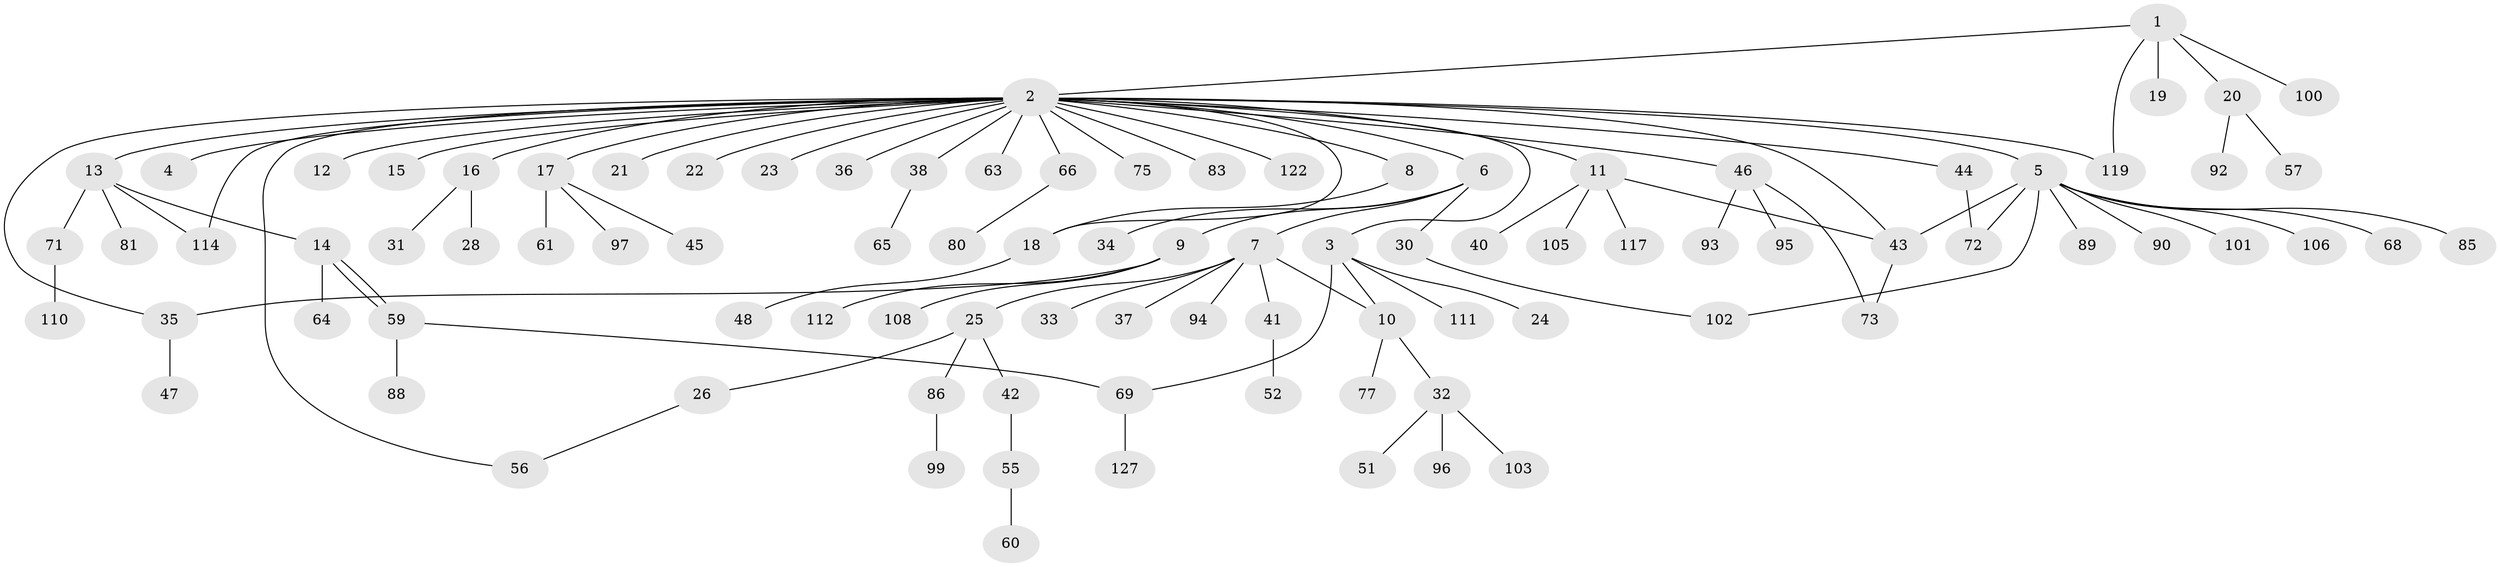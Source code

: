 // Generated by graph-tools (version 1.1) at 2025/23/03/03/25 07:23:52]
// undirected, 94 vertices, 106 edges
graph export_dot {
graph [start="1"]
  node [color=gray90,style=filled];
  1 [super="+98"];
  2 [super="+78"];
  3 [super="+49"];
  4;
  5 [super="+58"];
  6 [super="+29"];
  7 [super="+125"];
  8;
  9 [super="+39"];
  10;
  11 [super="+87"];
  12;
  13 [super="+62"];
  14 [super="+107"];
  15 [super="+50"];
  16;
  17 [super="+74"];
  18 [super="+116"];
  19 [super="+27"];
  20 [super="+54"];
  21;
  22;
  23;
  24;
  25 [super="+53"];
  26 [super="+121"];
  28;
  30;
  31;
  32 [super="+76"];
  33;
  34;
  35;
  36;
  37;
  38;
  40 [super="+123"];
  41;
  42;
  43;
  44;
  45;
  46 [super="+67"];
  47;
  48 [super="+79"];
  51 [super="+70"];
  52;
  55 [super="+124"];
  56;
  57;
  59 [super="+115"];
  60;
  61;
  63;
  64;
  65 [super="+91"];
  66 [super="+82"];
  68;
  69 [super="+109"];
  71;
  72 [super="+104"];
  73 [super="+84"];
  75;
  77;
  80;
  81;
  83;
  85;
  86 [super="+120"];
  88;
  89 [super="+126"];
  90;
  92;
  93;
  94;
  95;
  96;
  97;
  99;
  100;
  101;
  102 [super="+118"];
  103;
  105;
  106 [super="+113"];
  108;
  110;
  111;
  112;
  114;
  117;
  119;
  122;
  127;
  1 -- 2;
  1 -- 19;
  1 -- 20;
  1 -- 100;
  1 -- 119;
  2 -- 3;
  2 -- 4;
  2 -- 5;
  2 -- 6;
  2 -- 8;
  2 -- 11;
  2 -- 12;
  2 -- 13;
  2 -- 15;
  2 -- 16;
  2 -- 17;
  2 -- 18;
  2 -- 21;
  2 -- 22;
  2 -- 23;
  2 -- 35;
  2 -- 36;
  2 -- 38;
  2 -- 44;
  2 -- 46;
  2 -- 56;
  2 -- 63;
  2 -- 66;
  2 -- 75;
  2 -- 114;
  2 -- 119;
  2 -- 122;
  2 -- 83;
  2 -- 43;
  3 -- 10;
  3 -- 24;
  3 -- 69;
  3 -- 111;
  5 -- 43;
  5 -- 72;
  5 -- 85;
  5 -- 89;
  5 -- 101;
  5 -- 106;
  5 -- 90;
  5 -- 68;
  5 -- 102;
  6 -- 7;
  6 -- 9;
  6 -- 30;
  6 -- 34;
  7 -- 10;
  7 -- 25;
  7 -- 33;
  7 -- 37;
  7 -- 41;
  7 -- 94;
  8 -- 18;
  9 -- 35;
  9 -- 108;
  9 -- 112;
  10 -- 32;
  10 -- 77;
  11 -- 40;
  11 -- 43;
  11 -- 105;
  11 -- 117;
  13 -- 14;
  13 -- 81;
  13 -- 114;
  13 -- 71;
  14 -- 59;
  14 -- 59;
  14 -- 64;
  16 -- 28;
  16 -- 31;
  17 -- 45;
  17 -- 61;
  17 -- 97;
  18 -- 48;
  20 -- 57;
  20 -- 92;
  25 -- 26;
  25 -- 42;
  25 -- 86;
  26 -- 56;
  30 -- 102;
  32 -- 51;
  32 -- 96;
  32 -- 103;
  35 -- 47;
  38 -- 65;
  41 -- 52;
  42 -- 55;
  43 -- 73;
  44 -- 72;
  46 -- 93;
  46 -- 95;
  46 -- 73;
  55 -- 60;
  59 -- 88;
  59 -- 69;
  66 -- 80;
  69 -- 127;
  71 -- 110;
  86 -- 99;
}
